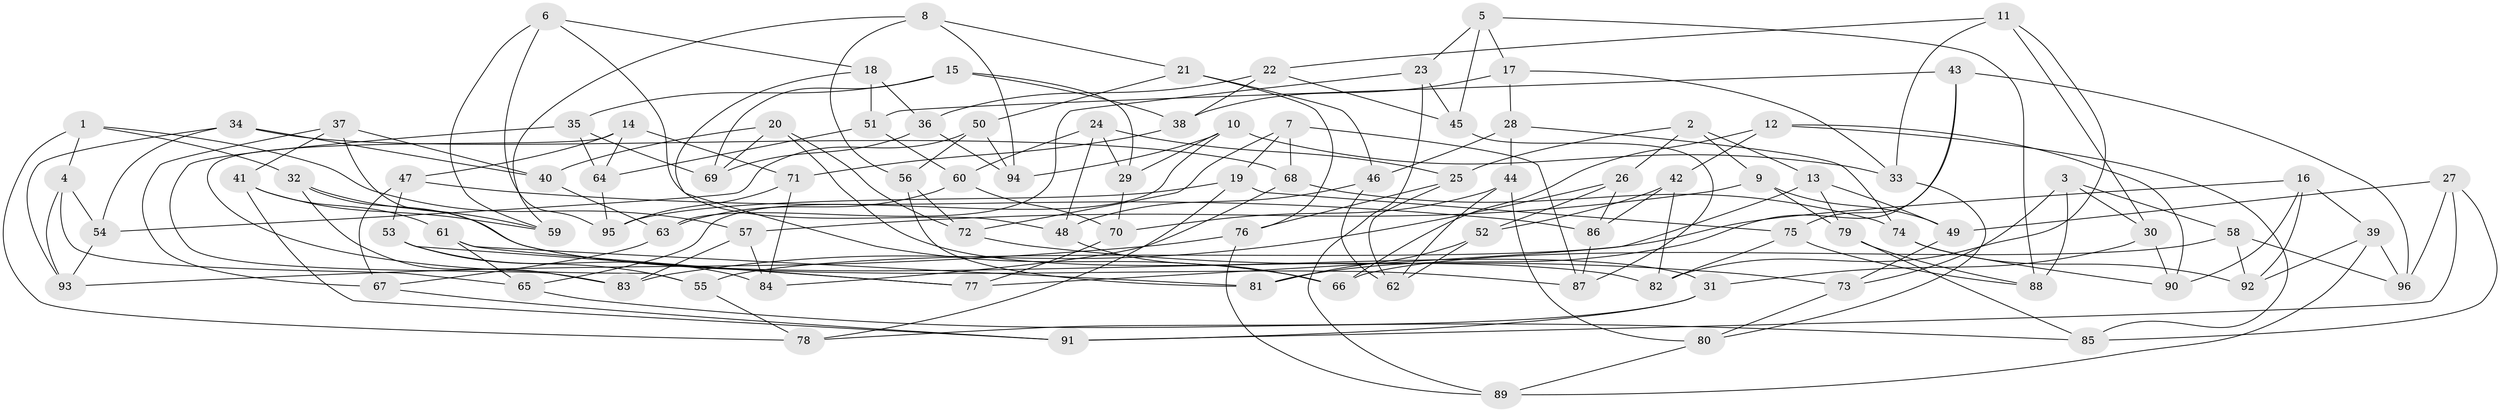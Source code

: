 // Generated by graph-tools (version 1.1) at 2025/50/03/09/25 03:50:50]
// undirected, 96 vertices, 192 edges
graph export_dot {
graph [start="1"]
  node [color=gray90,style=filled];
  1;
  2;
  3;
  4;
  5;
  6;
  7;
  8;
  9;
  10;
  11;
  12;
  13;
  14;
  15;
  16;
  17;
  18;
  19;
  20;
  21;
  22;
  23;
  24;
  25;
  26;
  27;
  28;
  29;
  30;
  31;
  32;
  33;
  34;
  35;
  36;
  37;
  38;
  39;
  40;
  41;
  42;
  43;
  44;
  45;
  46;
  47;
  48;
  49;
  50;
  51;
  52;
  53;
  54;
  55;
  56;
  57;
  58;
  59;
  60;
  61;
  62;
  63;
  64;
  65;
  66;
  67;
  68;
  69;
  70;
  71;
  72;
  73;
  74;
  75;
  76;
  77;
  78;
  79;
  80;
  81;
  82;
  83;
  84;
  85;
  86;
  87;
  88;
  89;
  90;
  91;
  92;
  93;
  94;
  95;
  96;
  1 -- 78;
  1 -- 4;
  1 -- 57;
  1 -- 32;
  2 -- 9;
  2 -- 13;
  2 -- 25;
  2 -- 26;
  3 -- 88;
  3 -- 73;
  3 -- 30;
  3 -- 58;
  4 -- 65;
  4 -- 93;
  4 -- 54;
  5 -- 17;
  5 -- 88;
  5 -- 45;
  5 -- 23;
  6 -- 18;
  6 -- 95;
  6 -- 48;
  6 -- 59;
  7 -- 87;
  7 -- 68;
  7 -- 19;
  7 -- 72;
  8 -- 56;
  8 -- 94;
  8 -- 59;
  8 -- 21;
  9 -- 49;
  9 -- 57;
  9 -- 79;
  10 -- 94;
  10 -- 29;
  10 -- 65;
  10 -- 33;
  11 -- 82;
  11 -- 30;
  11 -- 22;
  11 -- 33;
  12 -- 66;
  12 -- 42;
  12 -- 90;
  12 -- 85;
  13 -- 49;
  13 -- 79;
  13 -- 77;
  14 -- 55;
  14 -- 71;
  14 -- 64;
  14 -- 47;
  15 -- 35;
  15 -- 69;
  15 -- 38;
  15 -- 29;
  16 -- 92;
  16 -- 55;
  16 -- 90;
  16 -- 39;
  17 -- 38;
  17 -- 33;
  17 -- 28;
  18 -- 36;
  18 -- 66;
  18 -- 51;
  19 -- 78;
  19 -- 75;
  19 -- 95;
  20 -- 31;
  20 -- 72;
  20 -- 69;
  20 -- 40;
  21 -- 50;
  21 -- 76;
  21 -- 46;
  22 -- 45;
  22 -- 38;
  22 -- 36;
  23 -- 45;
  23 -- 89;
  23 -- 63;
  24 -- 60;
  24 -- 48;
  24 -- 25;
  24 -- 29;
  25 -- 76;
  25 -- 62;
  26 -- 86;
  26 -- 83;
  26 -- 52;
  27 -- 85;
  27 -- 96;
  27 -- 49;
  27 -- 91;
  28 -- 46;
  28 -- 44;
  28 -- 74;
  29 -- 70;
  30 -- 90;
  30 -- 31;
  31 -- 91;
  31 -- 78;
  32 -- 82;
  32 -- 59;
  32 -- 83;
  33 -- 80;
  34 -- 68;
  34 -- 93;
  34 -- 40;
  34 -- 54;
  35 -- 64;
  35 -- 69;
  35 -- 83;
  36 -- 94;
  36 -- 69;
  37 -- 87;
  37 -- 40;
  37 -- 67;
  37 -- 41;
  38 -- 71;
  39 -- 89;
  39 -- 96;
  39 -- 92;
  40 -- 63;
  41 -- 59;
  41 -- 91;
  41 -- 61;
  42 -- 52;
  42 -- 82;
  42 -- 86;
  43 -- 96;
  43 -- 81;
  43 -- 75;
  43 -- 51;
  44 -- 80;
  44 -- 62;
  44 -- 70;
  45 -- 87;
  46 -- 48;
  46 -- 62;
  47 -- 53;
  47 -- 86;
  47 -- 67;
  48 -- 66;
  49 -- 73;
  50 -- 54;
  50 -- 56;
  50 -- 94;
  51 -- 64;
  51 -- 60;
  52 -- 62;
  52 -- 81;
  53 -- 55;
  53 -- 84;
  53 -- 77;
  54 -- 93;
  55 -- 78;
  56 -- 72;
  56 -- 81;
  57 -- 84;
  57 -- 83;
  58 -- 96;
  58 -- 92;
  58 -- 66;
  60 -- 70;
  60 -- 63;
  61 -- 65;
  61 -- 81;
  61 -- 77;
  63 -- 67;
  64 -- 95;
  65 -- 85;
  67 -- 91;
  68 -- 84;
  68 -- 74;
  70 -- 77;
  71 -- 95;
  71 -- 84;
  72 -- 73;
  73 -- 80;
  74 -- 92;
  74 -- 90;
  75 -- 82;
  75 -- 88;
  76 -- 89;
  76 -- 93;
  79 -- 88;
  79 -- 85;
  80 -- 89;
  86 -- 87;
}
